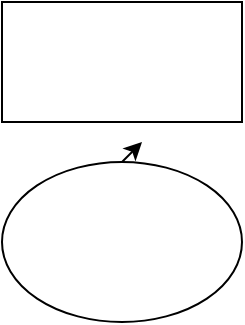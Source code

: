 <mxfile version="12.2.4" pages="1"><diagram id="l2fAHJ9RyGJDDmaU8ru5" name="Page-1"><mxGraphModel dx="583" dy="448" grid="1" gridSize="10" guides="1" tooltips="1" connect="1" arrows="1" fold="1" page="1" pageScale="1" pageWidth="827" pageHeight="1169" math="0" shadow="0"><root><mxCell id="0"/><mxCell id="1" parent="0"/><mxCell id="2" value="" style="rounded=0;whiteSpace=wrap;html=1;" parent="1" vertex="1"><mxGeometry x="20" y="20" width="120" height="60" as="geometry"/></mxCell><mxCell id="3" value="" style="ellipse;whiteSpace=wrap;html=1;" parent="1" vertex="1"><mxGeometry x="20" y="100" width="120" height="80" as="geometry"/></mxCell><mxCell id="4" value="" style="endArrow=classic;html=1;exitX=0.5;exitY=0;exitDx=0;exitDy=0;" parent="1" source="3" edge="1"><mxGeometry width="50" height="50" relative="1" as="geometry"><mxPoint x="60" y="130" as="sourcePoint"/><mxPoint x="90" y="90" as="targetPoint"/></mxGeometry></mxCell></root></mxGraphModel></diagram></mxfile>